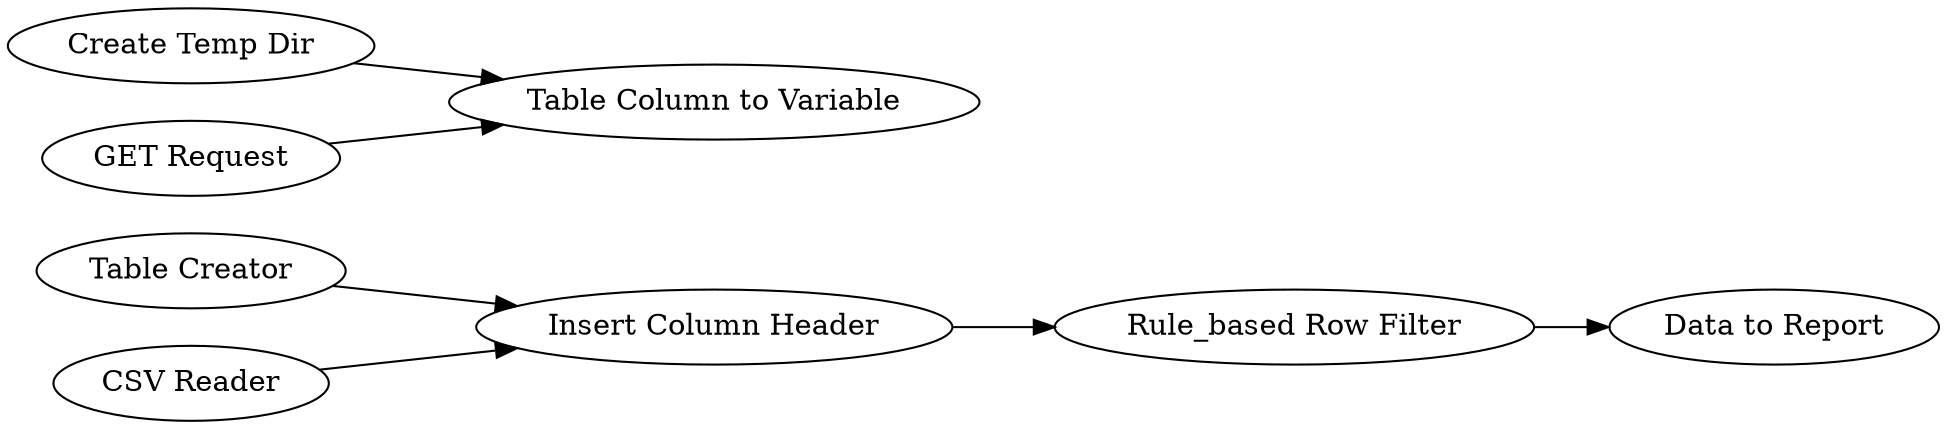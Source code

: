 digraph {
	"-3223121698886609299_12" [label="Rule_based Row Filter"]
	"-3223121698886609299_7" [label="Create Temp Dir"]
	"-3223121698886609299_11" [label="Insert Column Header"]
	"-3223121698886609299_10" [label="Table Creator"]
	"-3223121698886609299_13" [label="Data to Report"]
	"-3223121698886609299_8" [label="Table Column to Variable"]
	"-3223121698886609299_3" [label="GET Request"]
	"-3223121698886609299_9" [label="CSV Reader"]
	"-3223121698886609299_9" -> "-3223121698886609299_11"
	"-3223121698886609299_12" -> "-3223121698886609299_13"
	"-3223121698886609299_10" -> "-3223121698886609299_11"
	"-3223121698886609299_7" -> "-3223121698886609299_8"
	"-3223121698886609299_3" -> "-3223121698886609299_8"
	"-3223121698886609299_11" -> "-3223121698886609299_12"
	rankdir=LR
}
